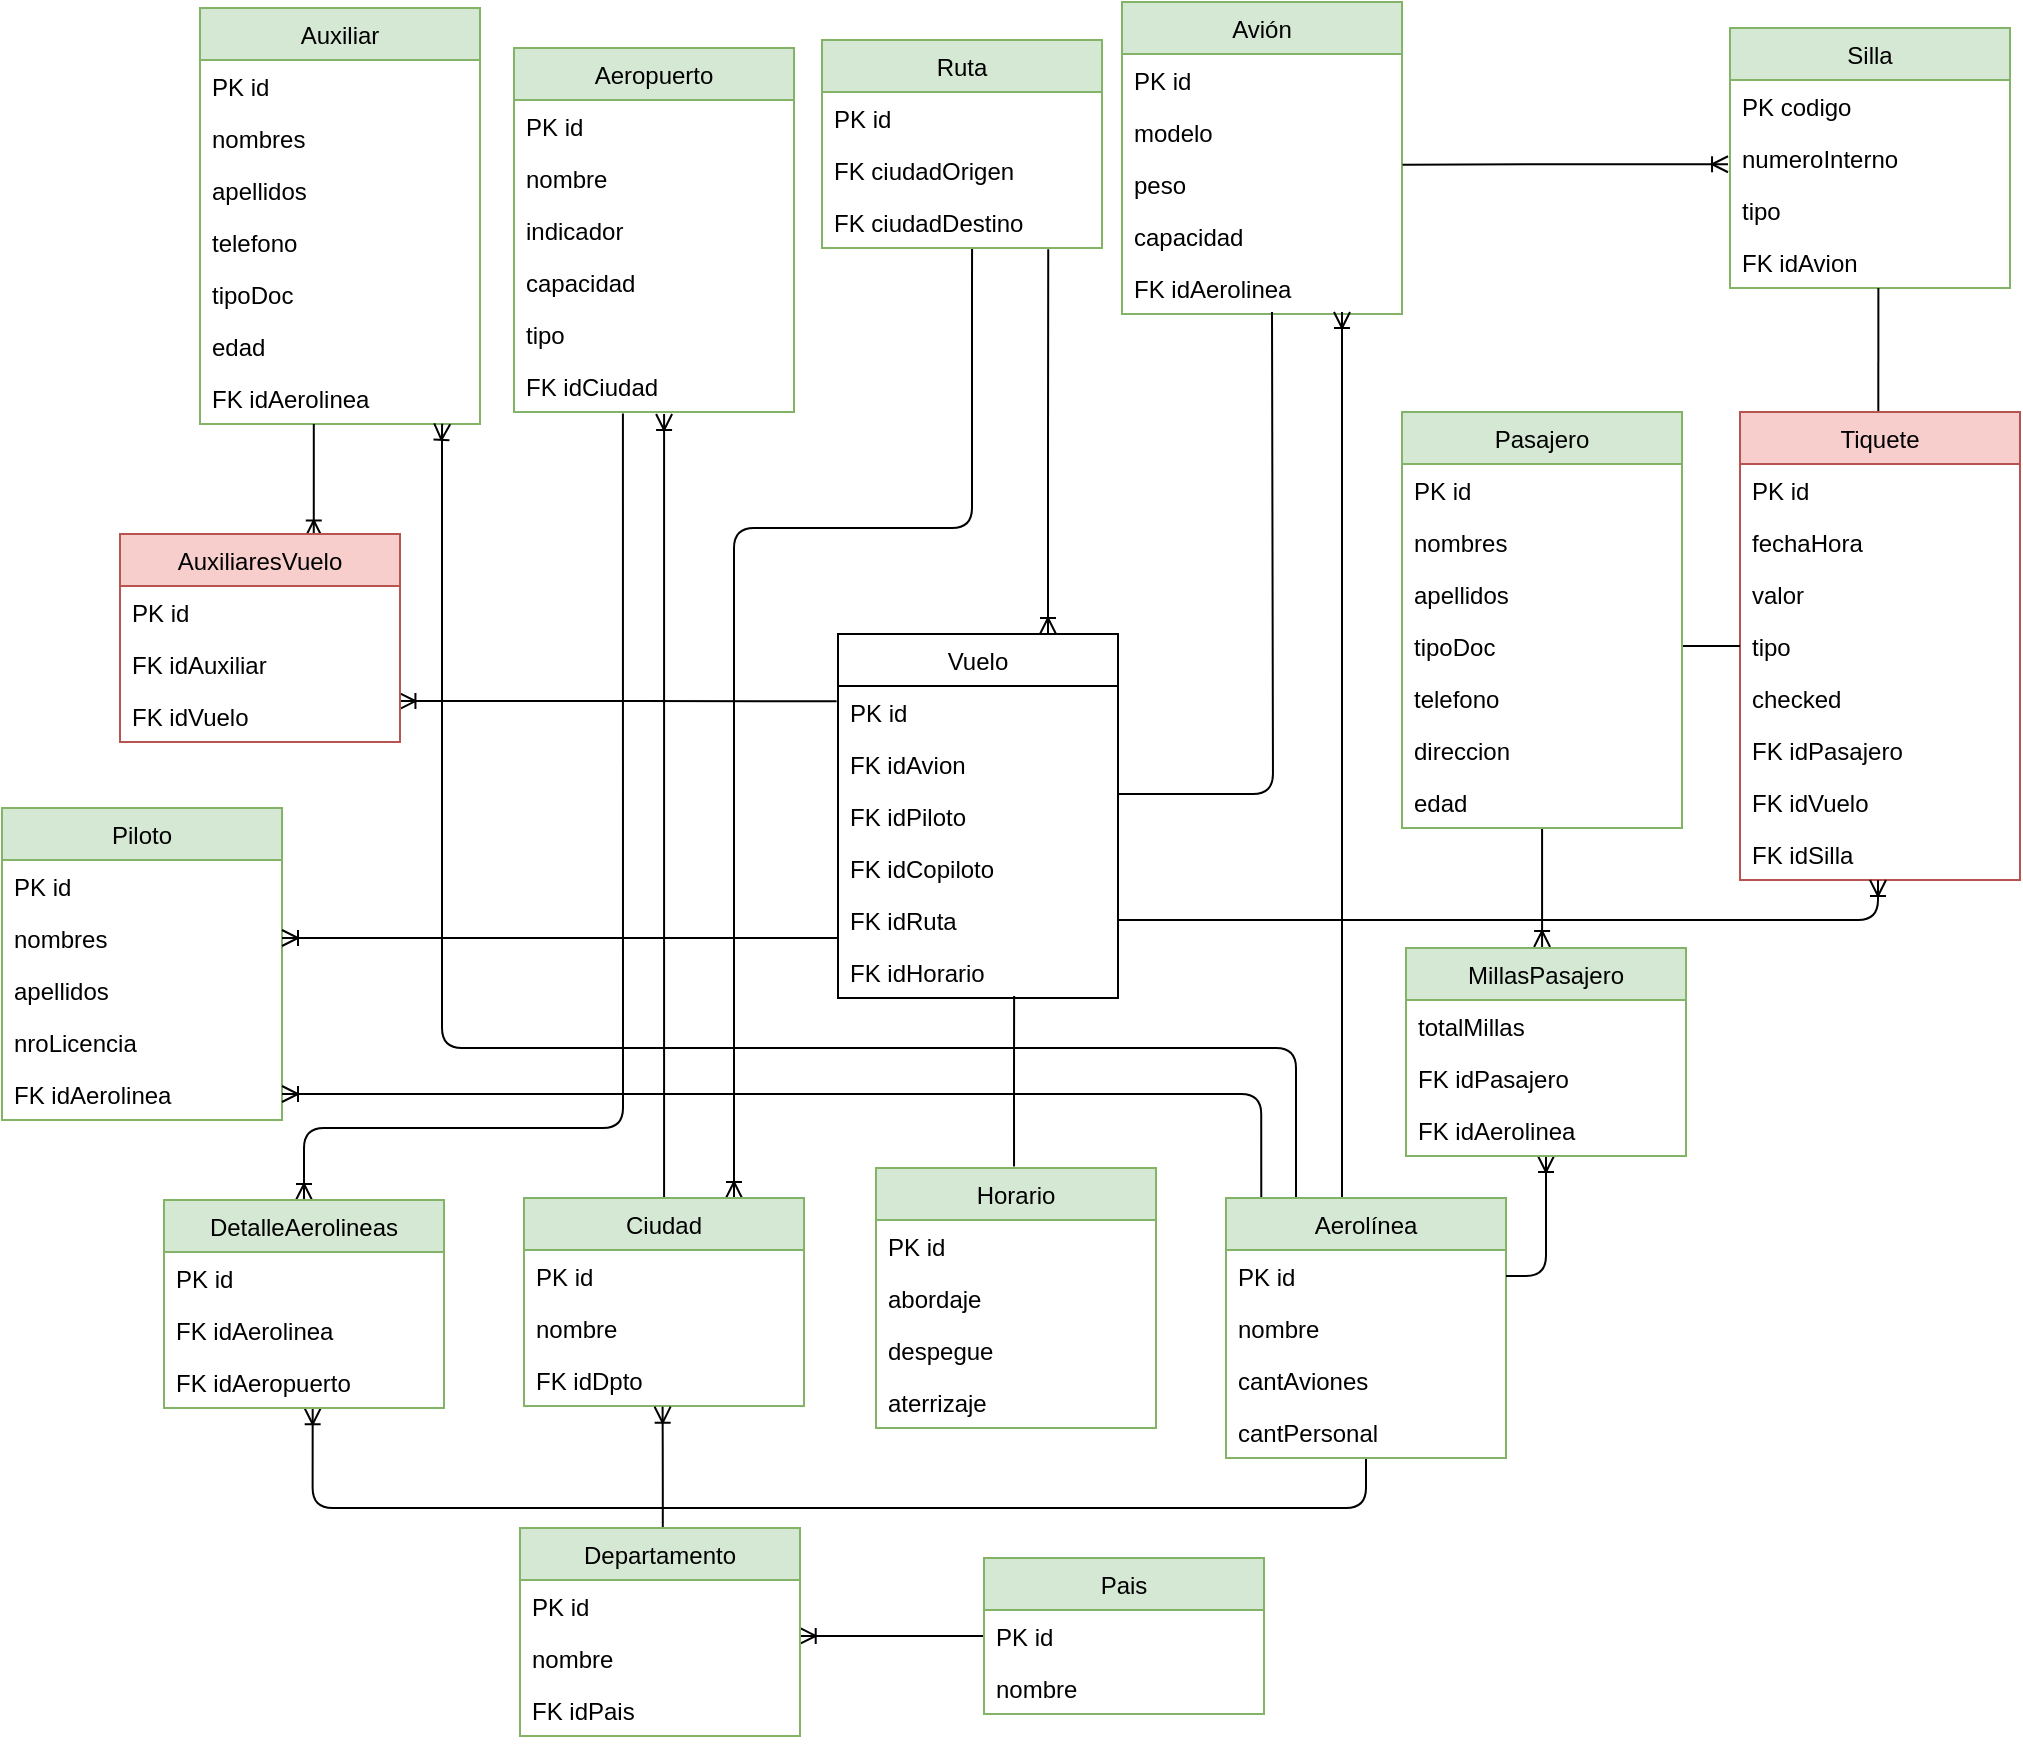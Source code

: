 <mxfile version="13.7.9" type="device"><diagram id="zY3srrVzhZeN-qEkbsCd" name="Page-1"><mxGraphModel dx="1480" dy="612" grid="1" gridSize="10" guides="1" tooltips="1" connect="1" arrows="1" fold="1" page="1" pageScale="1" pageWidth="27" pageHeight="10" math="0" shadow="0"><root><mxCell id="0"/><mxCell id="1" parent="0"/><mxCell id="83gQRcUuyinwNLRsZH3c-155" style="edgeStyle=orthogonalEdgeStyle;rounded=1;orthogonalLoop=1;jettySize=auto;html=1;exitX=0.75;exitY=0;exitDx=0;exitDy=0;entryX=0.536;entryY=1;entryDx=0;entryDy=0;entryPerimeter=0;startArrow=ERoneToMany;startFill=0;endArrow=none;endFill=0;" parent="1" source="83gQRcUuyinwNLRsZH3c-91" target="83gQRcUuyinwNLRsZH3c-89" edge="1"><mxGeometry relative="1" as="geometry"><Array as="points"><mxPoint x="-84" y="270"/><mxPoint x="35" y="270"/><mxPoint x="35" y="144"/></Array></mxGeometry></mxCell><mxCell id="83gQRcUuyinwNLRsZH3c-153" style="edgeStyle=orthogonalEdgeStyle;rounded=1;orthogonalLoop=1;jettySize=auto;html=1;entryX=0.536;entryY=1.038;entryDx=0;entryDy=0;entryPerimeter=0;startArrow=none;startFill=0;endArrow=ERoneToMany;endFill=0;" parent="1" source="83gQRcUuyinwNLRsZH3c-91" target="83gQRcUuyinwNLRsZH3c-141" edge="1"><mxGeometry relative="1" as="geometry"/></mxCell><mxCell id="83gQRcUuyinwNLRsZH3c-59" value="Avión" style="swimlane;fontStyle=0;childLayout=stackLayout;horizontal=1;startSize=26;fillColor=#d5e8d4;horizontalStack=0;resizeParent=1;resizeParentMax=0;resizeLast=0;collapsible=1;marginBottom=0;strokeColor=#82b366;" parent="1" vertex="1"><mxGeometry x="110" y="7" width="140" height="156" as="geometry"/></mxCell><mxCell id="83gQRcUuyinwNLRsZH3c-113" value="PK id" style="text;strokeColor=none;fillColor=none;align=left;verticalAlign=top;spacingLeft=4;spacingRight=4;overflow=hidden;rotatable=0;points=[[0,0.5],[1,0.5]];portConstraint=eastwest;" parent="83gQRcUuyinwNLRsZH3c-59" vertex="1"><mxGeometry y="26" width="140" height="26" as="geometry"/></mxCell><mxCell id="83gQRcUuyinwNLRsZH3c-124" value="modelo" style="text;strokeColor=none;fillColor=none;align=left;verticalAlign=top;spacingLeft=4;spacingRight=4;overflow=hidden;rotatable=0;points=[[0,0.5],[1,0.5]];portConstraint=eastwest;" parent="83gQRcUuyinwNLRsZH3c-59" vertex="1"><mxGeometry y="52" width="140" height="26" as="geometry"/></mxCell><mxCell id="83gQRcUuyinwNLRsZH3c-132" value="peso" style="text;strokeColor=none;fillColor=none;align=left;verticalAlign=top;spacingLeft=4;spacingRight=4;overflow=hidden;rotatable=0;points=[[0,0.5],[1,0.5]];portConstraint=eastwest;" parent="83gQRcUuyinwNLRsZH3c-59" vertex="1"><mxGeometry y="78" width="140" height="26" as="geometry"/></mxCell><mxCell id="83gQRcUuyinwNLRsZH3c-60" value="capacidad" style="text;strokeColor=none;fillColor=none;align=left;verticalAlign=top;spacingLeft=4;spacingRight=4;overflow=hidden;rotatable=0;points=[[0,0.5],[1,0.5]];portConstraint=eastwest;" parent="83gQRcUuyinwNLRsZH3c-59" vertex="1"><mxGeometry y="104" width="140" height="26" as="geometry"/></mxCell><mxCell id="83gQRcUuyinwNLRsZH3c-142" value="FK idAerolinea" style="text;strokeColor=none;fillColor=none;align=left;verticalAlign=top;spacingLeft=4;spacingRight=4;overflow=hidden;rotatable=0;points=[[0,0.5],[1,0.5]];portConstraint=eastwest;" parent="83gQRcUuyinwNLRsZH3c-59" vertex="1"><mxGeometry y="130" width="140" height="26" as="geometry"/></mxCell><mxCell id="83gQRcUuyinwNLRsZH3c-150" style="edgeStyle=orthogonalEdgeStyle;rounded=1;orthogonalLoop=1;jettySize=auto;html=1;exitX=1;exitY=0.077;exitDx=0;exitDy=0;endArrow=none;endFill=0;exitPerimeter=0;" parent="1" source="83gQRcUuyinwNLRsZH3c-148" edge="1"><mxGeometry relative="1" as="geometry"><mxPoint x="185" y="162" as="targetPoint"/></mxGeometry></mxCell><mxCell id="83gQRcUuyinwNLRsZH3c-160" style="edgeStyle=orthogonalEdgeStyle;rounded=1;orthogonalLoop=1;jettySize=auto;html=1;exitX=0.75;exitY=0;exitDx=0;exitDy=0;entryX=0.808;entryY=1.026;entryDx=0;entryDy=0;entryPerimeter=0;startArrow=ERoneToMany;startFill=0;endArrow=none;endFill=0;" parent="1" source="83gQRcUuyinwNLRsZH3c-136" target="83gQRcUuyinwNLRsZH3c-89" edge="1"><mxGeometry relative="1" as="geometry"/></mxCell><mxCell id="UXCDnlx_BD7HtDAPTQ22-1" value="Silla" style="swimlane;fontStyle=0;childLayout=stackLayout;horizontal=1;startSize=26;fillColor=#d5e8d4;horizontalStack=0;resizeParent=1;resizeParentMax=0;resizeLast=0;collapsible=1;marginBottom=0;strokeColor=#82b366;" parent="1" vertex="1"><mxGeometry x="414" y="20" width="140" height="130" as="geometry"/></mxCell><mxCell id="UXCDnlx_BD7HtDAPTQ22-2" value="PK codigo" style="text;strokeColor=none;fillColor=none;align=left;verticalAlign=top;spacingLeft=4;spacingRight=4;overflow=hidden;rotatable=0;points=[[0,0.5],[1,0.5]];portConstraint=eastwest;" parent="UXCDnlx_BD7HtDAPTQ22-1" vertex="1"><mxGeometry y="26" width="140" height="26" as="geometry"/></mxCell><mxCell id="2Yx3G_KoLVwnd49dPd4r-1" value="numeroInterno" style="text;strokeColor=none;fillColor=none;align=left;verticalAlign=top;spacingLeft=4;spacingRight=4;overflow=hidden;rotatable=0;points=[[0,0.5],[1,0.5]];portConstraint=eastwest;" parent="UXCDnlx_BD7HtDAPTQ22-1" vertex="1"><mxGeometry y="52" width="140" height="26" as="geometry"/></mxCell><mxCell id="UXCDnlx_BD7HtDAPTQ22-3" value="tipo" style="text;strokeColor=none;fillColor=none;align=left;verticalAlign=top;spacingLeft=4;spacingRight=4;overflow=hidden;rotatable=0;points=[[0,0.5],[1,0.5]];portConstraint=eastwest;" parent="UXCDnlx_BD7HtDAPTQ22-1" vertex="1"><mxGeometry y="78" width="140" height="26" as="geometry"/></mxCell><mxCell id="2Yx3G_KoLVwnd49dPd4r-2" value="FK idAvion" style="text;strokeColor=none;fillColor=none;align=left;verticalAlign=top;spacingLeft=4;spacingRight=4;overflow=hidden;rotatable=0;points=[[0,0.5],[1,0.5]];portConstraint=eastwest;" parent="UXCDnlx_BD7HtDAPTQ22-1" vertex="1"><mxGeometry y="104" width="140" height="26" as="geometry"/></mxCell><mxCell id="83gQRcUuyinwNLRsZH3c-136" value="Vuelo" style="swimlane;fontStyle=0;childLayout=stackLayout;horizontal=1;startSize=26;fillColor=none;horizontalStack=0;resizeParent=1;resizeParentMax=0;resizeLast=0;collapsible=1;marginBottom=0;" parent="1" vertex="1"><mxGeometry x="-32" y="323" width="140" height="182" as="geometry"/></mxCell><mxCell id="83gQRcUuyinwNLRsZH3c-137" value="PK id" style="text;strokeColor=none;fillColor=none;align=left;verticalAlign=top;spacingLeft=4;spacingRight=4;overflow=hidden;rotatable=0;points=[[0,0.5],[1,0.5]];portConstraint=eastwest;" parent="83gQRcUuyinwNLRsZH3c-136" vertex="1"><mxGeometry y="26" width="140" height="26" as="geometry"/></mxCell><mxCell id="83gQRcUuyinwNLRsZH3c-138" value="FK idAvion" style="text;strokeColor=none;fillColor=none;align=left;verticalAlign=top;spacingLeft=4;spacingRight=4;overflow=hidden;rotatable=0;points=[[0,0.5],[1,0.5]];portConstraint=eastwest;" parent="83gQRcUuyinwNLRsZH3c-136" vertex="1"><mxGeometry y="52" width="140" height="26" as="geometry"/></mxCell><mxCell id="83gQRcUuyinwNLRsZH3c-148" value="FK idPiloto" style="text;strokeColor=none;fillColor=none;align=left;verticalAlign=top;spacingLeft=4;spacingRight=4;overflow=hidden;rotatable=0;points=[[0,0.5],[1,0.5]];portConstraint=eastwest;" parent="83gQRcUuyinwNLRsZH3c-136" vertex="1"><mxGeometry y="78" width="140" height="26" as="geometry"/></mxCell><mxCell id="83gQRcUuyinwNLRsZH3c-147" value="FK idCopiloto" style="text;strokeColor=none;fillColor=none;align=left;verticalAlign=top;spacingLeft=4;spacingRight=4;overflow=hidden;rotatable=0;points=[[0,0.5],[1,0.5]];portConstraint=eastwest;" parent="83gQRcUuyinwNLRsZH3c-136" vertex="1"><mxGeometry y="104" width="140" height="26" as="geometry"/></mxCell><mxCell id="83gQRcUuyinwNLRsZH3c-146" value="FK idRuta" style="text;strokeColor=none;fillColor=none;align=left;verticalAlign=top;spacingLeft=4;spacingRight=4;overflow=hidden;rotatable=0;points=[[0,0.5],[1,0.5]];portConstraint=eastwest;" parent="83gQRcUuyinwNLRsZH3c-136" vertex="1"><mxGeometry y="130" width="140" height="26" as="geometry"/></mxCell><mxCell id="83gQRcUuyinwNLRsZH3c-149" value="FK idHorario" style="text;strokeColor=none;fillColor=none;align=left;verticalAlign=top;spacingLeft=4;spacingRight=4;overflow=hidden;rotatable=0;points=[[0,0.5],[1,0.5]];portConstraint=eastwest;" parent="83gQRcUuyinwNLRsZH3c-136" vertex="1"><mxGeometry y="156" width="140" height="26" as="geometry"/></mxCell><mxCell id="83gQRcUuyinwNLRsZH3c-158" style="edgeStyle=orthogonalEdgeStyle;rounded=1;orthogonalLoop=1;jettySize=auto;html=1;entryX=0.629;entryY=0.962;entryDx=0;entryDy=0;entryPerimeter=0;startArrow=none;startFill=0;endArrow=none;endFill=0;exitX=0.493;exitY=-0.006;exitDx=0;exitDy=0;exitPerimeter=0;" parent="1" source="83gQRcUuyinwNLRsZH3c-103" target="83gQRcUuyinwNLRsZH3c-149" edge="1"><mxGeometry relative="1" as="geometry"/></mxCell><mxCell id="83gQRcUuyinwNLRsZH3c-75" value="Auxiliar" style="swimlane;fontStyle=0;childLayout=stackLayout;horizontal=1;startSize=26;fillColor=#d5e8d4;horizontalStack=0;resizeParent=1;resizeParentMax=0;resizeLast=0;collapsible=1;marginBottom=0;strokeColor=#82b366;" parent="1" vertex="1"><mxGeometry x="-351" y="10" width="140" height="208" as="geometry"/></mxCell><mxCell id="83gQRcUuyinwNLRsZH3c-110" value="PK id" style="text;strokeColor=none;fillColor=none;align=left;verticalAlign=top;spacingLeft=4;spacingRight=4;overflow=hidden;rotatable=0;points=[[0,0.5],[1,0.5]];portConstraint=eastwest;" parent="83gQRcUuyinwNLRsZH3c-75" vertex="1"><mxGeometry y="26" width="140" height="26" as="geometry"/></mxCell><mxCell id="83gQRcUuyinwNLRsZH3c-126" value="nombres" style="text;strokeColor=none;fillColor=none;align=left;verticalAlign=top;spacingLeft=4;spacingRight=4;overflow=hidden;rotatable=0;points=[[0,0.5],[1,0.5]];portConstraint=eastwest;" parent="83gQRcUuyinwNLRsZH3c-75" vertex="1"><mxGeometry y="52" width="140" height="26" as="geometry"/></mxCell><mxCell id="83gQRcUuyinwNLRsZH3c-127" value="apellidos" style="text;strokeColor=none;fillColor=none;align=left;verticalAlign=top;spacingLeft=4;spacingRight=4;overflow=hidden;rotatable=0;points=[[0,0.5],[1,0.5]];portConstraint=eastwest;" parent="83gQRcUuyinwNLRsZH3c-75" vertex="1"><mxGeometry y="78" width="140" height="26" as="geometry"/></mxCell><mxCell id="83gQRcUuyinwNLRsZH3c-76" value="telefono" style="text;strokeColor=none;fillColor=none;align=left;verticalAlign=top;spacingLeft=4;spacingRight=4;overflow=hidden;rotatable=0;points=[[0,0.5],[1,0.5]];portConstraint=eastwest;" parent="83gQRcUuyinwNLRsZH3c-75" vertex="1"><mxGeometry y="104" width="140" height="26" as="geometry"/></mxCell><mxCell id="83gQRcUuyinwNLRsZH3c-77" value="tipoDoc" style="text;strokeColor=none;fillColor=none;align=left;verticalAlign=top;spacingLeft=4;spacingRight=4;overflow=hidden;rotatable=0;points=[[0,0.5],[1,0.5]];portConstraint=eastwest;" parent="83gQRcUuyinwNLRsZH3c-75" vertex="1"><mxGeometry y="130" width="140" height="26" as="geometry"/></mxCell><mxCell id="83gQRcUuyinwNLRsZH3c-78" value="edad" style="text;strokeColor=none;fillColor=none;align=left;verticalAlign=top;spacingLeft=4;spacingRight=4;overflow=hidden;rotatable=0;points=[[0,0.5],[1,0.5]];portConstraint=eastwest;" parent="83gQRcUuyinwNLRsZH3c-75" vertex="1"><mxGeometry y="156" width="140" height="26" as="geometry"/></mxCell><mxCell id="83gQRcUuyinwNLRsZH3c-143" value="FK idAerolinea" style="text;strokeColor=none;fillColor=none;align=left;verticalAlign=top;spacingLeft=4;spacingRight=4;overflow=hidden;rotatable=0;points=[[0,0.5],[1,0.5]];portConstraint=eastwest;" parent="83gQRcUuyinwNLRsZH3c-75" vertex="1"><mxGeometry y="182" width="140" height="26" as="geometry"/></mxCell><mxCell id="83gQRcUuyinwNLRsZH3c-95" value="Tiquete" style="swimlane;fontStyle=0;childLayout=stackLayout;horizontal=1;startSize=26;fillColor=#f8cecc;horizontalStack=0;resizeParent=1;resizeParentMax=0;resizeLast=0;collapsible=1;marginBottom=0;strokeColor=#b85450;" parent="1" vertex="1"><mxGeometry x="419" y="212" width="140" height="234" as="geometry"/></mxCell><mxCell id="83gQRcUuyinwNLRsZH3c-108" value="PK id" style="text;strokeColor=none;fillColor=none;align=left;verticalAlign=top;spacingLeft=4;spacingRight=4;overflow=hidden;rotatable=0;points=[[0,0.5],[1,0.5]];portConstraint=eastwest;" parent="83gQRcUuyinwNLRsZH3c-95" vertex="1"><mxGeometry y="26" width="140" height="26" as="geometry"/></mxCell><mxCell id="83gQRcUuyinwNLRsZH3c-135" value="fechaHora" style="text;strokeColor=none;fillColor=none;align=left;verticalAlign=top;spacingLeft=4;spacingRight=4;overflow=hidden;rotatable=0;points=[[0,0.5],[1,0.5]];portConstraint=eastwest;" parent="83gQRcUuyinwNLRsZH3c-95" vertex="1"><mxGeometry y="52" width="140" height="26" as="geometry"/></mxCell><mxCell id="83gQRcUuyinwNLRsZH3c-96" value="valor" style="text;strokeColor=none;fillColor=none;align=left;verticalAlign=top;spacingLeft=4;spacingRight=4;overflow=hidden;rotatable=0;points=[[0,0.5],[1,0.5]];portConstraint=eastwest;" parent="83gQRcUuyinwNLRsZH3c-95" vertex="1"><mxGeometry y="78" width="140" height="26" as="geometry"/></mxCell><mxCell id="83gQRcUuyinwNLRsZH3c-189" value="tipo" style="text;strokeColor=none;fillColor=none;align=left;verticalAlign=top;spacingLeft=4;spacingRight=4;overflow=hidden;rotatable=0;points=[[0,0.5],[1,0.5]];portConstraint=eastwest;" parent="83gQRcUuyinwNLRsZH3c-95" vertex="1"><mxGeometry y="104" width="140" height="26" as="geometry"/></mxCell><mxCell id="UXCDnlx_BD7HtDAPTQ22-16" value="checked" style="text;strokeColor=none;fillColor=none;align=left;verticalAlign=top;spacingLeft=4;spacingRight=4;overflow=hidden;rotatable=0;points=[[0,0.5],[1,0.5]];portConstraint=eastwest;" parent="83gQRcUuyinwNLRsZH3c-95" vertex="1"><mxGeometry y="130" width="140" height="26" as="geometry"/></mxCell><mxCell id="83gQRcUuyinwNLRsZH3c-97" value="FK idPasajero" style="text;strokeColor=none;fillColor=none;align=left;verticalAlign=top;spacingLeft=4;spacingRight=4;overflow=hidden;rotatable=0;points=[[0,0.5],[1,0.5]];portConstraint=eastwest;" parent="83gQRcUuyinwNLRsZH3c-95" vertex="1"><mxGeometry y="156" width="140" height="26" as="geometry"/></mxCell><mxCell id="83gQRcUuyinwNLRsZH3c-98" value="FK idVuelo" style="text;strokeColor=none;fillColor=none;align=left;verticalAlign=top;spacingLeft=4;spacingRight=4;overflow=hidden;rotatable=0;points=[[0,0.5],[1,0.5]];portConstraint=eastwest;" parent="83gQRcUuyinwNLRsZH3c-95" vertex="1"><mxGeometry y="182" width="140" height="26" as="geometry"/></mxCell><mxCell id="2Yx3G_KoLVwnd49dPd4r-4" value="FK idSilla" style="text;strokeColor=none;fillColor=none;align=left;verticalAlign=top;spacingLeft=4;spacingRight=4;overflow=hidden;rotatable=0;points=[[0,0.5],[1,0.5]];portConstraint=eastwest;" parent="83gQRcUuyinwNLRsZH3c-95" vertex="1"><mxGeometry y="208" width="140" height="26" as="geometry"/></mxCell><mxCell id="83gQRcUuyinwNLRsZH3c-103" value="Horario" style="swimlane;fontStyle=0;childLayout=stackLayout;horizontal=1;startSize=26;fillColor=#d5e8d4;horizontalStack=0;resizeParent=1;resizeParentMax=0;resizeLast=0;collapsible=1;marginBottom=0;strokeColor=#82b366;" parent="1" vertex="1"><mxGeometry x="-13" y="590" width="140" height="130" as="geometry"/></mxCell><mxCell id="83gQRcUuyinwNLRsZH3c-115" value="PK id" style="text;strokeColor=none;fillColor=none;align=left;verticalAlign=top;spacingLeft=4;spacingRight=4;overflow=hidden;rotatable=0;points=[[0,0.5],[1,0.5]];portConstraint=eastwest;" parent="83gQRcUuyinwNLRsZH3c-103" vertex="1"><mxGeometry y="26" width="140" height="26" as="geometry"/></mxCell><mxCell id="83gQRcUuyinwNLRsZH3c-104" value="abordaje" style="text;strokeColor=none;fillColor=none;align=left;verticalAlign=top;spacingLeft=4;spacingRight=4;overflow=hidden;rotatable=0;points=[[0,0.5],[1,0.5]];portConstraint=eastwest;" parent="83gQRcUuyinwNLRsZH3c-103" vertex="1"><mxGeometry y="52" width="140" height="26" as="geometry"/></mxCell><mxCell id="83gQRcUuyinwNLRsZH3c-105" value="despegue" style="text;strokeColor=none;fillColor=none;align=left;verticalAlign=top;spacingLeft=4;spacingRight=4;overflow=hidden;rotatable=0;points=[[0,0.5],[1,0.5]];portConstraint=eastwest;" parent="83gQRcUuyinwNLRsZH3c-103" vertex="1"><mxGeometry y="78" width="140" height="26" as="geometry"/></mxCell><mxCell id="83gQRcUuyinwNLRsZH3c-106" value="aterrizaje" style="text;strokeColor=none;fillColor=none;align=left;verticalAlign=top;spacingLeft=4;spacingRight=4;overflow=hidden;rotatable=0;points=[[0,0.5],[1,0.5]];portConstraint=eastwest;" parent="83gQRcUuyinwNLRsZH3c-103" vertex="1"><mxGeometry y="104" width="140" height="26" as="geometry"/></mxCell><mxCell id="83gQRcUuyinwNLRsZH3c-71" value="Piloto" style="swimlane;fontStyle=0;childLayout=stackLayout;horizontal=1;startSize=26;fillColor=#d5e8d4;horizontalStack=0;resizeParent=1;resizeParentMax=0;resizeLast=0;collapsible=1;marginBottom=0;strokeColor=#82b366;" parent="1" vertex="1"><mxGeometry x="-450" y="410" width="140" height="156" as="geometry"/></mxCell><mxCell id="83gQRcUuyinwNLRsZH3c-72" value="PK id" style="text;strokeColor=none;fillColor=none;align=left;verticalAlign=top;spacingLeft=4;spacingRight=4;overflow=hidden;rotatable=0;points=[[0,0.5],[1,0.5]];portConstraint=eastwest;" parent="83gQRcUuyinwNLRsZH3c-71" vertex="1"><mxGeometry y="26" width="140" height="26" as="geometry"/></mxCell><mxCell id="83gQRcUuyinwNLRsZH3c-128" value="nombres" style="text;strokeColor=none;fillColor=none;align=left;verticalAlign=top;spacingLeft=4;spacingRight=4;overflow=hidden;rotatable=0;points=[[0,0.5],[1,0.5]];portConstraint=eastwest;" parent="83gQRcUuyinwNLRsZH3c-71" vertex="1"><mxGeometry y="52" width="140" height="26" as="geometry"/></mxCell><mxCell id="83gQRcUuyinwNLRsZH3c-129" value="apellidos" style="text;strokeColor=none;fillColor=none;align=left;verticalAlign=top;spacingLeft=4;spacingRight=4;overflow=hidden;rotatable=0;points=[[0,0.5],[1,0.5]];portConstraint=eastwest;" parent="83gQRcUuyinwNLRsZH3c-71" vertex="1"><mxGeometry y="78" width="140" height="26" as="geometry"/></mxCell><mxCell id="83gQRcUuyinwNLRsZH3c-74" value="nroLicencia" style="text;strokeColor=none;fillColor=none;align=left;verticalAlign=top;spacingLeft=4;spacingRight=4;overflow=hidden;rotatable=0;points=[[0,0.5],[1,0.5]];portConstraint=eastwest;" parent="83gQRcUuyinwNLRsZH3c-71" vertex="1"><mxGeometry y="104" width="140" height="26" as="geometry"/></mxCell><mxCell id="83gQRcUuyinwNLRsZH3c-140" value="FK idAerolinea" style="text;strokeColor=none;fillColor=none;align=left;verticalAlign=top;spacingLeft=4;spacingRight=4;overflow=hidden;rotatable=0;points=[[0,0.5],[1,0.5]];portConstraint=eastwest;" parent="83gQRcUuyinwNLRsZH3c-71" vertex="1"><mxGeometry y="130" width="140" height="26" as="geometry"/></mxCell><mxCell id="83gQRcUuyinwNLRsZH3c-154" style="edgeStyle=orthogonalEdgeStyle;rounded=1;orthogonalLoop=1;jettySize=auto;html=1;startArrow=none;startFill=0;endArrow=ERoneToMany;endFill=0;" parent="1" source="83gQRcUuyinwNLRsZH3c-99" edge="1"><mxGeometry relative="1" as="geometry"><mxPoint x="220" y="162" as="targetPoint"/><Array as="points"><mxPoint x="220" y="162"/></Array></mxGeometry></mxCell><mxCell id="83gQRcUuyinwNLRsZH3c-156" style="edgeStyle=orthogonalEdgeStyle;rounded=1;orthogonalLoop=1;jettySize=auto;html=1;exitX=0.25;exitY=0;exitDx=0;exitDy=0;startArrow=none;startFill=0;endArrow=ERoneToMany;endFill=0;entryX=0.865;entryY=0.996;entryDx=0;entryDy=0;entryPerimeter=0;" parent="1" source="83gQRcUuyinwNLRsZH3c-99" target="83gQRcUuyinwNLRsZH3c-143" edge="1"><mxGeometry relative="1" as="geometry"><Array as="points"><mxPoint x="197" y="530"/><mxPoint x="-230" y="530"/><mxPoint x="-230" y="220"/><mxPoint x="-230" y="220"/></Array><mxPoint x="-230" y="220" as="targetPoint"/></mxGeometry></mxCell><mxCell id="83gQRcUuyinwNLRsZH3c-157" style="edgeStyle=orthogonalEdgeStyle;rounded=1;orthogonalLoop=1;jettySize=auto;html=1;exitX=0.126;exitY=0.002;exitDx=0;exitDy=0;startArrow=none;startFill=0;endArrow=ERoneToMany;endFill=0;exitPerimeter=0;" parent="1" source="83gQRcUuyinwNLRsZH3c-99" target="83gQRcUuyinwNLRsZH3c-140" edge="1"><mxGeometry relative="1" as="geometry"/></mxCell><mxCell id="83gQRcUuyinwNLRsZH3c-171" style="edgeStyle=orthogonalEdgeStyle;rounded=1;orthogonalLoop=1;jettySize=auto;html=1;entryX=0.531;entryY=1.004;entryDx=0;entryDy=0;entryPerimeter=0;startArrow=none;startFill=0;endArrow=ERoneToMany;endFill=0;" parent="1" source="83gQRcUuyinwNLRsZH3c-99" target="83gQRcUuyinwNLRsZH3c-164" edge="1"><mxGeometry relative="1" as="geometry"><Array as="points"><mxPoint x="232" y="760"/><mxPoint x="-295" y="760"/></Array></mxGeometry></mxCell><mxCell id="83gQRcUuyinwNLRsZH3c-99" value="Aerolínea" style="swimlane;fontStyle=0;childLayout=stackLayout;horizontal=1;startSize=26;fillColor=#d5e8d4;horizontalStack=0;resizeParent=1;resizeParentMax=0;resizeLast=0;collapsible=1;marginBottom=0;strokeColor=#82b366;" parent="1" vertex="1"><mxGeometry x="162" y="605" width="140" height="130" as="geometry"/></mxCell><mxCell id="83gQRcUuyinwNLRsZH3c-116" value="PK id" style="text;strokeColor=none;fillColor=none;align=left;verticalAlign=top;spacingLeft=4;spacingRight=4;overflow=hidden;rotatable=0;points=[[0,0.5],[1,0.5]];portConstraint=eastwest;" parent="83gQRcUuyinwNLRsZH3c-99" vertex="1"><mxGeometry y="26" width="140" height="26" as="geometry"/></mxCell><mxCell id="83gQRcUuyinwNLRsZH3c-121" value="nombre" style="text;strokeColor=none;fillColor=none;align=left;verticalAlign=top;spacingLeft=4;spacingRight=4;overflow=hidden;rotatable=0;points=[[0,0.5],[1,0.5]];portConstraint=eastwest;" parent="83gQRcUuyinwNLRsZH3c-99" vertex="1"><mxGeometry y="52" width="140" height="26" as="geometry"/></mxCell><mxCell id="83gQRcUuyinwNLRsZH3c-100" value="cantAviones" style="text;strokeColor=none;fillColor=none;align=left;verticalAlign=top;spacingLeft=4;spacingRight=4;overflow=hidden;rotatable=0;points=[[0,0.5],[1,0.5]];portConstraint=eastwest;" parent="83gQRcUuyinwNLRsZH3c-99" vertex="1"><mxGeometry y="78" width="140" height="26" as="geometry"/></mxCell><mxCell id="83gQRcUuyinwNLRsZH3c-101" value="cantPersonal" style="text;strokeColor=none;fillColor=none;align=left;verticalAlign=top;spacingLeft=4;spacingRight=4;overflow=hidden;rotatable=0;points=[[0,0.5],[1,0.5]];portConstraint=eastwest;" parent="83gQRcUuyinwNLRsZH3c-99" vertex="1"><mxGeometry y="104" width="140" height="26" as="geometry"/></mxCell><mxCell id="83gQRcUuyinwNLRsZH3c-91" value="Ciudad" style="swimlane;fontStyle=0;childLayout=stackLayout;horizontal=1;startSize=26;fillColor=#d5e8d4;horizontalStack=0;resizeParent=1;resizeParentMax=0;resizeLast=0;collapsible=1;marginBottom=0;strokeColor=#82b366;" parent="1" vertex="1"><mxGeometry x="-189" y="605" width="140" height="104" as="geometry"/></mxCell><mxCell id="83gQRcUuyinwNLRsZH3c-117" value="PK id" style="text;strokeColor=none;fillColor=none;align=left;verticalAlign=top;spacingLeft=4;spacingRight=4;overflow=hidden;rotatable=0;points=[[0,0.5],[1,0.5]];portConstraint=eastwest;" parent="83gQRcUuyinwNLRsZH3c-91" vertex="1"><mxGeometry y="26" width="140" height="26" as="geometry"/></mxCell><mxCell id="83gQRcUuyinwNLRsZH3c-122" value="nombre" style="text;strokeColor=none;fillColor=none;align=left;verticalAlign=top;spacingLeft=4;spacingRight=4;overflow=hidden;rotatable=0;points=[[0,0.5],[1,0.5]];portConstraint=eastwest;" parent="83gQRcUuyinwNLRsZH3c-91" vertex="1"><mxGeometry y="52" width="140" height="26" as="geometry"/></mxCell><mxCell id="83gQRcUuyinwNLRsZH3c-182" value="FK idDpto" style="text;strokeColor=none;fillColor=none;align=left;verticalAlign=top;spacingLeft=4;spacingRight=4;overflow=hidden;rotatable=0;points=[[0,0.5],[1,0.5]];portConstraint=eastwest;" parent="83gQRcUuyinwNLRsZH3c-91" vertex="1"><mxGeometry y="78" width="140" height="26" as="geometry"/></mxCell><mxCell id="83gQRcUuyinwNLRsZH3c-159" style="edgeStyle=orthogonalEdgeStyle;rounded=1;orthogonalLoop=1;jettySize=auto;html=1;entryX=0;entryY=0.846;entryDx=0;entryDy=0;entryPerimeter=0;startArrow=ERoneToMany;startFill=0;endArrow=none;endFill=0;" parent="1" source="83gQRcUuyinwNLRsZH3c-128" target="83gQRcUuyinwNLRsZH3c-146" edge="1"><mxGeometry relative="1" as="geometry"/></mxCell><mxCell id="83gQRcUuyinwNLRsZH3c-169" style="edgeStyle=orthogonalEdgeStyle;rounded=1;orthogonalLoop=1;jettySize=auto;html=1;exitX=0.998;exitY=0.213;exitDx=0;exitDy=0;entryX=-0.005;entryY=0.293;entryDx=0;entryDy=0;startArrow=ERoneToMany;startFill=0;endArrow=none;endFill=0;entryPerimeter=0;exitPerimeter=0;" parent="1" source="83gQRcUuyinwNLRsZH3c-167" target="83gQRcUuyinwNLRsZH3c-137" edge="1"><mxGeometry relative="1" as="geometry"/></mxCell><mxCell id="83gQRcUuyinwNLRsZH3c-172" style="edgeStyle=orthogonalEdgeStyle;rounded=1;orthogonalLoop=1;jettySize=auto;html=1;exitX=0.5;exitY=0;exitDx=0;exitDy=0;startArrow=ERoneToMany;startFill=0;endArrow=none;endFill=0;entryX=0.389;entryY=1.027;entryDx=0;entryDy=0;entryPerimeter=0;" parent="1" source="83gQRcUuyinwNLRsZH3c-161" target="83gQRcUuyinwNLRsZH3c-141" edge="1"><mxGeometry relative="1" as="geometry"><mxPoint x="-140" y="190" as="targetPoint"/><Array as="points"><mxPoint x="-299" y="570"/><mxPoint x="-140" y="570"/></Array></mxGeometry></mxCell><mxCell id="83gQRcUuyinwNLRsZH3c-161" value="DetalleAerolineas" style="swimlane;fontStyle=0;childLayout=stackLayout;horizontal=1;startSize=26;horizontalStack=0;resizeParent=1;resizeParentMax=0;resizeLast=0;collapsible=1;marginBottom=0;fillColor=#d5e8d4;strokeColor=#82b366;" parent="1" vertex="1"><mxGeometry x="-369" y="606" width="140" height="104" as="geometry"/></mxCell><mxCell id="83gQRcUuyinwNLRsZH3c-162" value="PK id" style="text;strokeColor=none;fillColor=none;align=left;verticalAlign=top;spacingLeft=4;spacingRight=4;overflow=hidden;rotatable=0;points=[[0,0.5],[1,0.5]];portConstraint=eastwest;" parent="83gQRcUuyinwNLRsZH3c-161" vertex="1"><mxGeometry y="26" width="140" height="26" as="geometry"/></mxCell><mxCell id="83gQRcUuyinwNLRsZH3c-163" value="FK idAerolinea" style="text;strokeColor=none;fillColor=none;align=left;verticalAlign=top;spacingLeft=4;spacingRight=4;overflow=hidden;rotatable=0;points=[[0,0.5],[1,0.5]];portConstraint=eastwest;" parent="83gQRcUuyinwNLRsZH3c-161" vertex="1"><mxGeometry y="52" width="140" height="26" as="geometry"/></mxCell><mxCell id="83gQRcUuyinwNLRsZH3c-164" value="FK idAeropuerto" style="text;strokeColor=none;fillColor=none;align=left;verticalAlign=top;spacingLeft=4;spacingRight=4;overflow=hidden;rotatable=0;points=[[0,0.5],[1,0.5]];portConstraint=eastwest;" parent="83gQRcUuyinwNLRsZH3c-161" vertex="1"><mxGeometry y="78" width="140" height="26" as="geometry"/></mxCell><mxCell id="83gQRcUuyinwNLRsZH3c-174" style="edgeStyle=orthogonalEdgeStyle;rounded=1;orthogonalLoop=1;jettySize=auto;html=1;exitX=0;exitY=0.5;exitDx=0;exitDy=0;endArrow=none;endFill=0;entryX=1;entryY=0.5;entryDx=0;entryDy=0;" parent="1" source="83gQRcUuyinwNLRsZH3c-189" target="83gQRcUuyinwNLRsZH3c-85" edge="1"><mxGeometry relative="1" as="geometry"><mxPoint x="360" y="378" as="targetPoint"/><mxPoint x="419" y="489" as="sourcePoint"/></mxGeometry></mxCell><mxCell id="83gQRcUuyinwNLRsZH3c-187" style="edgeStyle=orthogonalEdgeStyle;rounded=1;orthogonalLoop=1;jettySize=auto;html=1;exitX=0.51;exitY=-0.001;exitDx=0;exitDy=0;entryX=0.495;entryY=1.013;entryDx=0;entryDy=0;entryPerimeter=0;startArrow=none;startFill=0;endArrow=ERoneToMany;endFill=0;exitPerimeter=0;" parent="1" source="83gQRcUuyinwNLRsZH3c-179" target="83gQRcUuyinwNLRsZH3c-182" edge="1"><mxGeometry relative="1" as="geometry"/></mxCell><mxCell id="UXCDnlx_BD7HtDAPTQ22-18" style="edgeStyle=orthogonalEdgeStyle;rounded=1;orthogonalLoop=1;jettySize=auto;html=1;entryX=0.692;entryY=0.012;entryDx=0;entryDy=0;entryPerimeter=0;startArrow=none;startFill=0;endArrow=ERoneToMany;endFill=0;" parent="1" source="83gQRcUuyinwNLRsZH3c-75" target="83gQRcUuyinwNLRsZH3c-165" edge="1"><mxGeometry relative="1" as="geometry"><Array as="points"><mxPoint x="-294" y="245"/></Array></mxGeometry></mxCell><mxCell id="83gQRcUuyinwNLRsZH3c-165" value="AuxiliaresVuelo" style="swimlane;fontStyle=0;childLayout=stackLayout;horizontal=1;startSize=26;fillColor=#f8cecc;horizontalStack=0;resizeParent=1;resizeParentMax=0;resizeLast=0;collapsible=1;marginBottom=0;strokeColor=#b85450;" parent="1" vertex="1"><mxGeometry x="-391" y="273" width="140" height="104" as="geometry"/></mxCell><mxCell id="83gQRcUuyinwNLRsZH3c-168" value="PK id" style="text;strokeColor=none;fillColor=none;align=left;verticalAlign=top;spacingLeft=4;spacingRight=4;overflow=hidden;rotatable=0;points=[[0,0.5],[1,0.5]];portConstraint=eastwest;" parent="83gQRcUuyinwNLRsZH3c-165" vertex="1"><mxGeometry y="26" width="140" height="26" as="geometry"/></mxCell><mxCell id="83gQRcUuyinwNLRsZH3c-166" value="FK idAuxiliar" style="text;strokeColor=none;fillColor=none;align=left;verticalAlign=top;spacingLeft=4;spacingRight=4;overflow=hidden;rotatable=0;points=[[0,0.5],[1,0.5]];portConstraint=eastwest;" parent="83gQRcUuyinwNLRsZH3c-165" vertex="1"><mxGeometry y="52" width="140" height="26" as="geometry"/></mxCell><mxCell id="83gQRcUuyinwNLRsZH3c-167" value="FK idVuelo" style="text;strokeColor=none;fillColor=none;align=left;verticalAlign=top;spacingLeft=4;spacingRight=4;overflow=hidden;rotatable=0;points=[[0,0.5],[1,0.5]];portConstraint=eastwest;" parent="83gQRcUuyinwNLRsZH3c-165" vertex="1"><mxGeometry y="78" width="140" height="26" as="geometry"/></mxCell><mxCell id="83gQRcUuyinwNLRsZH3c-185" style="edgeStyle=orthogonalEdgeStyle;rounded=1;orthogonalLoop=1;jettySize=auto;html=1;startArrow=none;startFill=0;endArrow=ERoneToMany;endFill=0;entryX=0.999;entryY=0.075;entryDx=0;entryDy=0;entryPerimeter=0;" parent="1" source="83gQRcUuyinwNLRsZH3c-176" target="83gQRcUuyinwNLRsZH3c-184" edge="1"><mxGeometry relative="1" as="geometry"><mxPoint x="-153" y="854" as="targetPoint"/></mxGeometry></mxCell><mxCell id="UXCDnlx_BD7HtDAPTQ22-11" style="edgeStyle=orthogonalEdgeStyle;rounded=1;orthogonalLoop=1;jettySize=auto;html=1;endArrow=none;endFill=0;startArrow=ERoneToMany;startFill=0;" parent="1" source="83gQRcUuyinwNLRsZH3c-95" target="83gQRcUuyinwNLRsZH3c-146" edge="1"><mxGeometry relative="1" as="geometry"><Array as="points"><mxPoint x="488" y="466"/></Array></mxGeometry></mxCell><mxCell id="UXCDnlx_BD7HtDAPTQ22-15" style="edgeStyle=orthogonalEdgeStyle;rounded=1;orthogonalLoop=1;jettySize=auto;html=1;startArrow=none;startFill=0;endArrow=none;endFill=0;entryX=0.53;entryY=1;entryDx=0;entryDy=0;entryPerimeter=0;exitX=0.494;exitY=-0.002;exitDx=0;exitDy=0;exitPerimeter=0;" parent="1" source="83gQRcUuyinwNLRsZH3c-95" target="2Yx3G_KoLVwnd49dPd4r-2" edge="1"><mxGeometry relative="1" as="geometry"><mxPoint x="488" y="140" as="targetPoint"/></mxGeometry></mxCell><mxCell id="UXCDnlx_BD7HtDAPTQ22-13" style="edgeStyle=orthogonalEdgeStyle;rounded=1;orthogonalLoop=1;jettySize=auto;html=1;startArrow=none;startFill=0;endArrow=ERoneToMany;endFill=0;entryX=0.486;entryY=-0.005;entryDx=0;entryDy=0;entryPerimeter=0;" parent="1" source="83gQRcUuyinwNLRsZH3c-83" target="UXCDnlx_BD7HtDAPTQ22-6" edge="1"><mxGeometry relative="1" as="geometry"><mxPoint x="320.0" y="470" as="targetPoint"/></mxGeometry></mxCell><mxCell id="83gQRcUuyinwNLRsZH3c-83" value="Pasajero" style="swimlane;fontStyle=0;childLayout=stackLayout;horizontal=1;startSize=26;fillColor=#d5e8d4;horizontalStack=0;resizeParent=1;resizeParentMax=0;resizeLast=0;collapsible=1;marginBottom=0;strokeColor=#82b366;" parent="1" vertex="1"><mxGeometry x="250" y="212" width="140" height="208" as="geometry"/></mxCell><mxCell id="83gQRcUuyinwNLRsZH3c-112" value="PK id" style="text;strokeColor=none;fillColor=none;align=left;verticalAlign=top;spacingLeft=4;spacingRight=4;overflow=hidden;rotatable=0;points=[[0,0.5],[1,0.5]];portConstraint=eastwest;" parent="83gQRcUuyinwNLRsZH3c-83" vertex="1"><mxGeometry y="26" width="140" height="26" as="geometry"/></mxCell><mxCell id="83gQRcUuyinwNLRsZH3c-123" value="nombres" style="text;strokeColor=none;fillColor=none;align=left;verticalAlign=top;spacingLeft=4;spacingRight=4;overflow=hidden;rotatable=0;points=[[0,0.5],[1,0.5]];portConstraint=eastwest;" parent="83gQRcUuyinwNLRsZH3c-83" vertex="1"><mxGeometry y="52" width="140" height="26" as="geometry"/></mxCell><mxCell id="83gQRcUuyinwNLRsZH3c-84" value="apellidos" style="text;strokeColor=none;fillColor=none;align=left;verticalAlign=top;spacingLeft=4;spacingRight=4;overflow=hidden;rotatable=0;points=[[0,0.5],[1,0.5]];portConstraint=eastwest;" parent="83gQRcUuyinwNLRsZH3c-83" vertex="1"><mxGeometry y="78" width="140" height="26" as="geometry"/></mxCell><mxCell id="83gQRcUuyinwNLRsZH3c-85" value="tipoDoc" style="text;strokeColor=none;fillColor=none;align=left;verticalAlign=top;spacingLeft=4;spacingRight=4;overflow=hidden;rotatable=0;points=[[0,0.5],[1,0.5]];portConstraint=eastwest;" parent="83gQRcUuyinwNLRsZH3c-83" vertex="1"><mxGeometry y="104" width="140" height="26" as="geometry"/></mxCell><mxCell id="83gQRcUuyinwNLRsZH3c-86" value="telefono" style="text;strokeColor=none;fillColor=none;align=left;verticalAlign=top;spacingLeft=4;spacingRight=4;overflow=hidden;rotatable=0;points=[[0,0.5],[1,0.5]];portConstraint=eastwest;" parent="83gQRcUuyinwNLRsZH3c-83" vertex="1"><mxGeometry y="130" width="140" height="26" as="geometry"/></mxCell><mxCell id="83gQRcUuyinwNLRsZH3c-134" value="direccion" style="text;strokeColor=none;fillColor=none;align=left;verticalAlign=top;spacingLeft=4;spacingRight=4;overflow=hidden;rotatable=0;points=[[0,0.5],[1,0.5]];portConstraint=eastwest;" parent="83gQRcUuyinwNLRsZH3c-83" vertex="1"><mxGeometry y="156" width="140" height="26" as="geometry"/></mxCell><mxCell id="83gQRcUuyinwNLRsZH3c-133" value="edad" style="text;strokeColor=none;fillColor=none;align=left;verticalAlign=top;spacingLeft=4;spacingRight=4;overflow=hidden;rotatable=0;points=[[0,0.5],[1,0.5]];portConstraint=eastwest;" parent="83gQRcUuyinwNLRsZH3c-83" vertex="1"><mxGeometry y="182" width="140" height="26" as="geometry"/></mxCell><mxCell id="UXCDnlx_BD7HtDAPTQ22-12" style="edgeStyle=orthogonalEdgeStyle;rounded=1;orthogonalLoop=1;jettySize=auto;html=1;entryX=1;entryY=0.5;entryDx=0;entryDy=0;startArrow=ERoneToMany;startFill=0;endArrow=none;endFill=0;" parent="1" source="UXCDnlx_BD7HtDAPTQ22-6" target="83gQRcUuyinwNLRsZH3c-116" edge="1"><mxGeometry relative="1" as="geometry"/></mxCell><mxCell id="UXCDnlx_BD7HtDAPTQ22-6" value="MillasPasajero" style="swimlane;fontStyle=0;childLayout=stackLayout;horizontal=1;startSize=26;fillColor=#d5e8d4;horizontalStack=0;resizeParent=1;resizeParentMax=0;resizeLast=0;collapsible=1;marginBottom=0;strokeColor=#82b366;" parent="1" vertex="1"><mxGeometry x="252" y="480" width="140" height="104" as="geometry"/></mxCell><mxCell id="UXCDnlx_BD7HtDAPTQ22-9" value="totalMillas" style="text;strokeColor=none;fillColor=none;align=left;verticalAlign=top;spacingLeft=4;spacingRight=4;overflow=hidden;rotatable=0;points=[[0,0.5],[1,0.5]];portConstraint=eastwest;" parent="UXCDnlx_BD7HtDAPTQ22-6" vertex="1"><mxGeometry y="26" width="140" height="26" as="geometry"/></mxCell><mxCell id="UXCDnlx_BD7HtDAPTQ22-7" value="FK idPasajero" style="text;strokeColor=none;fillColor=none;align=left;verticalAlign=top;spacingLeft=4;spacingRight=4;overflow=hidden;rotatable=0;points=[[0,0.5],[1,0.5]];portConstraint=eastwest;" parent="UXCDnlx_BD7HtDAPTQ22-6" vertex="1"><mxGeometry y="52" width="140" height="26" as="geometry"/></mxCell><mxCell id="UXCDnlx_BD7HtDAPTQ22-8" value="FK idAerolinea" style="text;strokeColor=none;fillColor=none;align=left;verticalAlign=top;spacingLeft=4;spacingRight=4;overflow=hidden;rotatable=0;points=[[0,0.5],[1,0.5]];portConstraint=eastwest;" parent="UXCDnlx_BD7HtDAPTQ22-6" vertex="1"><mxGeometry y="78" width="140" height="26" as="geometry"/></mxCell><mxCell id="UXCDnlx_BD7HtDAPTQ22-14" style="edgeStyle=orthogonalEdgeStyle;rounded=1;orthogonalLoop=1;jettySize=auto;html=1;startArrow=ERoneToMany;startFill=0;endArrow=none;endFill=0;entryX=1.002;entryY=0.128;entryDx=0;entryDy=0;entryPerimeter=0;exitX=-0.007;exitY=0.62;exitDx=0;exitDy=0;exitPerimeter=0;" parent="1" source="2Yx3G_KoLVwnd49dPd4r-1" target="83gQRcUuyinwNLRsZH3c-132" edge="1"><mxGeometry relative="1" as="geometry"><mxPoint x="260" y="88" as="targetPoint"/></mxGeometry></mxCell><mxCell id="83gQRcUuyinwNLRsZH3c-87" value="Ruta" style="swimlane;fontStyle=0;childLayout=stackLayout;horizontal=1;startSize=26;fillColor=#d5e8d4;horizontalStack=0;resizeParent=1;resizeParentMax=0;resizeLast=0;collapsible=1;marginBottom=0;strokeColor=#82b366;" parent="1" vertex="1"><mxGeometry x="-40" y="26" width="140" height="104" as="geometry"/></mxCell><mxCell id="83gQRcUuyinwNLRsZH3c-109" value="PK id" style="text;strokeColor=none;fillColor=none;align=left;verticalAlign=top;spacingLeft=4;spacingRight=4;overflow=hidden;rotatable=0;points=[[0,0.5],[1,0.5]];portConstraint=eastwest;" parent="83gQRcUuyinwNLRsZH3c-87" vertex="1"><mxGeometry y="26" width="140" height="26" as="geometry"/></mxCell><mxCell id="83gQRcUuyinwNLRsZH3c-88" value="FK ciudadOrigen" style="text;strokeColor=none;fillColor=none;align=left;verticalAlign=top;spacingLeft=4;spacingRight=4;overflow=hidden;rotatable=0;points=[[0,0.5],[1,0.5]];portConstraint=eastwest;" parent="83gQRcUuyinwNLRsZH3c-87" vertex="1"><mxGeometry y="52" width="140" height="26" as="geometry"/></mxCell><mxCell id="83gQRcUuyinwNLRsZH3c-89" value="FK ciudadDestino" style="text;strokeColor=none;fillColor=none;align=left;verticalAlign=top;spacingLeft=4;spacingRight=4;overflow=hidden;rotatable=0;points=[[0,0.5],[1,0.5]];portConstraint=eastwest;" parent="83gQRcUuyinwNLRsZH3c-87" vertex="1"><mxGeometry y="78" width="140" height="26" as="geometry"/></mxCell><mxCell id="83gQRcUuyinwNLRsZH3c-67" value="Aeropuerto" style="swimlane;fontStyle=0;childLayout=stackLayout;horizontal=1;startSize=26;fillColor=#d5e8d4;horizontalStack=0;resizeParent=1;resizeParentMax=0;resizeLast=0;collapsible=1;marginBottom=0;strokeColor=#82b366;" parent="1" vertex="1"><mxGeometry x="-194" y="30" width="140" height="182" as="geometry"/></mxCell><mxCell id="83gQRcUuyinwNLRsZH3c-107" value="PK id" style="text;strokeColor=none;fillColor=none;align=left;verticalAlign=top;spacingLeft=4;spacingRight=4;overflow=hidden;rotatable=0;points=[[0,0.5],[1,0.5]];portConstraint=eastwest;" parent="83gQRcUuyinwNLRsZH3c-67" vertex="1"><mxGeometry y="26" width="140" height="26" as="geometry"/></mxCell><mxCell id="83gQRcUuyinwNLRsZH3c-125" value="nombre" style="text;strokeColor=none;fillColor=none;align=left;verticalAlign=top;spacingLeft=4;spacingRight=4;overflow=hidden;rotatable=0;points=[[0,0.5],[1,0.5]];portConstraint=eastwest;" parent="83gQRcUuyinwNLRsZH3c-67" vertex="1"><mxGeometry y="52" width="140" height="26" as="geometry"/></mxCell><mxCell id="83gQRcUuyinwNLRsZH3c-68" value="indicador" style="text;strokeColor=none;fillColor=none;align=left;verticalAlign=top;spacingLeft=4;spacingRight=4;overflow=hidden;rotatable=0;points=[[0,0.5],[1,0.5]];portConstraint=eastwest;" parent="83gQRcUuyinwNLRsZH3c-67" vertex="1"><mxGeometry y="78" width="140" height="26" as="geometry"/></mxCell><mxCell id="83gQRcUuyinwNLRsZH3c-69" value="capacidad" style="text;strokeColor=none;fillColor=none;align=left;verticalAlign=top;spacingLeft=4;spacingRight=4;overflow=hidden;rotatable=0;points=[[0,0.5],[1,0.5]];portConstraint=eastwest;" parent="83gQRcUuyinwNLRsZH3c-67" vertex="1"><mxGeometry y="104" width="140" height="26" as="geometry"/></mxCell><mxCell id="83gQRcUuyinwNLRsZH3c-131" value="tipo" style="text;strokeColor=none;fillColor=none;align=left;verticalAlign=top;spacingLeft=4;spacingRight=4;overflow=hidden;rotatable=0;points=[[0,0.5],[1,0.5]];portConstraint=eastwest;" parent="83gQRcUuyinwNLRsZH3c-67" vertex="1"><mxGeometry y="130" width="140" height="26" as="geometry"/></mxCell><mxCell id="83gQRcUuyinwNLRsZH3c-141" value="FK idCiudad" style="text;strokeColor=none;fillColor=none;align=left;verticalAlign=top;spacingLeft=4;spacingRight=4;overflow=hidden;rotatable=0;points=[[0,0.5],[1,0.5]];portConstraint=eastwest;" parent="83gQRcUuyinwNLRsZH3c-67" vertex="1"><mxGeometry y="156" width="140" height="26" as="geometry"/></mxCell><mxCell id="83gQRcUuyinwNLRsZH3c-179" value="Departamento" style="swimlane;fontStyle=0;childLayout=stackLayout;horizontal=1;startSize=26;fillColor=#d5e8d4;horizontalStack=0;resizeParent=1;resizeParentMax=0;resizeLast=0;collapsible=1;marginBottom=0;strokeColor=#82b366;" parent="1" vertex="1"><mxGeometry x="-191" y="770" width="140" height="104" as="geometry"/></mxCell><mxCell id="83gQRcUuyinwNLRsZH3c-180" value="PK id" style="text;strokeColor=none;fillColor=none;align=left;verticalAlign=top;spacingLeft=4;spacingRight=4;overflow=hidden;rotatable=0;points=[[0,0.5],[1,0.5]];portConstraint=eastwest;" parent="83gQRcUuyinwNLRsZH3c-179" vertex="1"><mxGeometry y="26" width="140" height="26" as="geometry"/></mxCell><mxCell id="83gQRcUuyinwNLRsZH3c-184" value="nombre" style="text;strokeColor=none;fillColor=none;align=left;verticalAlign=top;spacingLeft=4;spacingRight=4;overflow=hidden;rotatable=0;points=[[0,0.5],[1,0.5]];portConstraint=eastwest;" parent="83gQRcUuyinwNLRsZH3c-179" vertex="1"><mxGeometry y="52" width="140" height="26" as="geometry"/></mxCell><mxCell id="83gQRcUuyinwNLRsZH3c-181" value="FK idPais" style="text;strokeColor=none;fillColor=none;align=left;verticalAlign=top;spacingLeft=4;spacingRight=4;overflow=hidden;rotatable=0;points=[[0,0.5],[1,0.5]];portConstraint=eastwest;" parent="83gQRcUuyinwNLRsZH3c-179" vertex="1"><mxGeometry y="78" width="140" height="26" as="geometry"/></mxCell><mxCell id="83gQRcUuyinwNLRsZH3c-175" value="Pais" style="swimlane;fontStyle=0;childLayout=stackLayout;horizontal=1;startSize=26;fillColor=#d5e8d4;horizontalStack=0;resizeParent=1;resizeParentMax=0;resizeLast=0;collapsible=1;marginBottom=0;strokeColor=#82b366;" parent="1" vertex="1"><mxGeometry x="41" y="785" width="140" height="78" as="geometry"/></mxCell><mxCell id="83gQRcUuyinwNLRsZH3c-176" value="PK id" style="text;strokeColor=none;fillColor=none;align=left;verticalAlign=top;spacingLeft=4;spacingRight=4;overflow=hidden;rotatable=0;points=[[0,0.5],[1,0.5]];portConstraint=eastwest;" parent="83gQRcUuyinwNLRsZH3c-175" vertex="1"><mxGeometry y="26" width="140" height="26" as="geometry"/></mxCell><mxCell id="83gQRcUuyinwNLRsZH3c-183" value="nombre" style="text;strokeColor=none;fillColor=none;align=left;verticalAlign=top;spacingLeft=4;spacingRight=4;overflow=hidden;rotatable=0;points=[[0,0.5],[1,0.5]];portConstraint=eastwest;" parent="83gQRcUuyinwNLRsZH3c-175" vertex="1"><mxGeometry y="52" width="140" height="26" as="geometry"/></mxCell></root></mxGraphModel></diagram></mxfile>